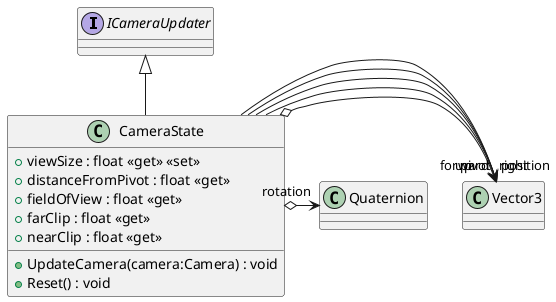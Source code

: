 @startuml
interface ICameraUpdater {
}
class CameraState {
    + viewSize : float <<get>> <<set>>
    + distanceFromPivot : float <<get>>
    + fieldOfView : float <<get>>
    + farClip : float <<get>>
    + nearClip : float <<get>>
    + UpdateCamera(camera:Camera) : void
    + Reset() : void
}
ICameraUpdater <|-- CameraState
CameraState o-> "pivot" Vector3
CameraState o-> "rotation" Quaternion
CameraState --> "position" Vector3
CameraState --> "forward" Vector3
CameraState --> "up" Vector3
CameraState --> "right" Vector3
@enduml
